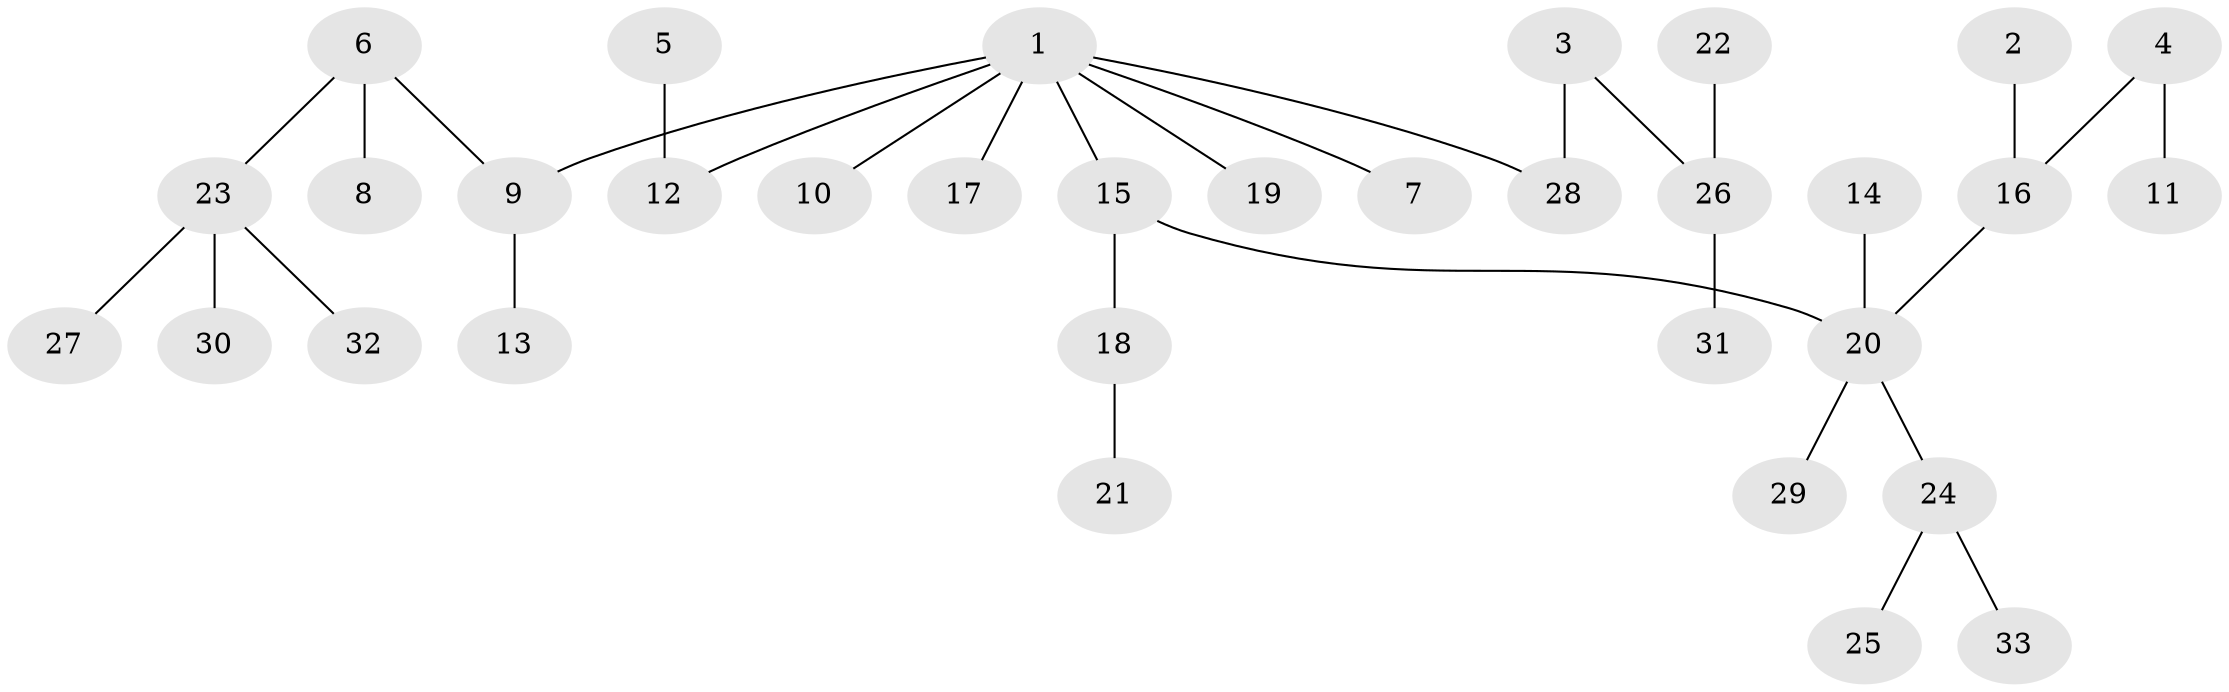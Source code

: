 // original degree distribution, {5: 0.045454545454545456, 4: 0.09090909090909091, 3: 0.10606060606060606, 2: 0.30303030303030304, 1: 0.45454545454545453}
// Generated by graph-tools (version 1.1) at 2025/50/03/09/25 03:50:24]
// undirected, 33 vertices, 32 edges
graph export_dot {
graph [start="1"]
  node [color=gray90,style=filled];
  1;
  2;
  3;
  4;
  5;
  6;
  7;
  8;
  9;
  10;
  11;
  12;
  13;
  14;
  15;
  16;
  17;
  18;
  19;
  20;
  21;
  22;
  23;
  24;
  25;
  26;
  27;
  28;
  29;
  30;
  31;
  32;
  33;
  1 -- 7 [weight=1.0];
  1 -- 9 [weight=1.0];
  1 -- 10 [weight=1.0];
  1 -- 12 [weight=1.0];
  1 -- 15 [weight=1.0];
  1 -- 17 [weight=1.0];
  1 -- 19 [weight=1.0];
  1 -- 28 [weight=1.0];
  2 -- 16 [weight=1.0];
  3 -- 26 [weight=1.0];
  3 -- 28 [weight=1.0];
  4 -- 11 [weight=1.0];
  4 -- 16 [weight=1.0];
  5 -- 12 [weight=1.0];
  6 -- 8 [weight=1.0];
  6 -- 9 [weight=1.0];
  6 -- 23 [weight=1.0];
  9 -- 13 [weight=1.0];
  14 -- 20 [weight=1.0];
  15 -- 18 [weight=1.0];
  15 -- 20 [weight=1.0];
  16 -- 20 [weight=1.0];
  18 -- 21 [weight=1.0];
  20 -- 24 [weight=1.0];
  20 -- 29 [weight=1.0];
  22 -- 26 [weight=1.0];
  23 -- 27 [weight=1.0];
  23 -- 30 [weight=1.0];
  23 -- 32 [weight=1.0];
  24 -- 25 [weight=1.0];
  24 -- 33 [weight=1.0];
  26 -- 31 [weight=1.0];
}

